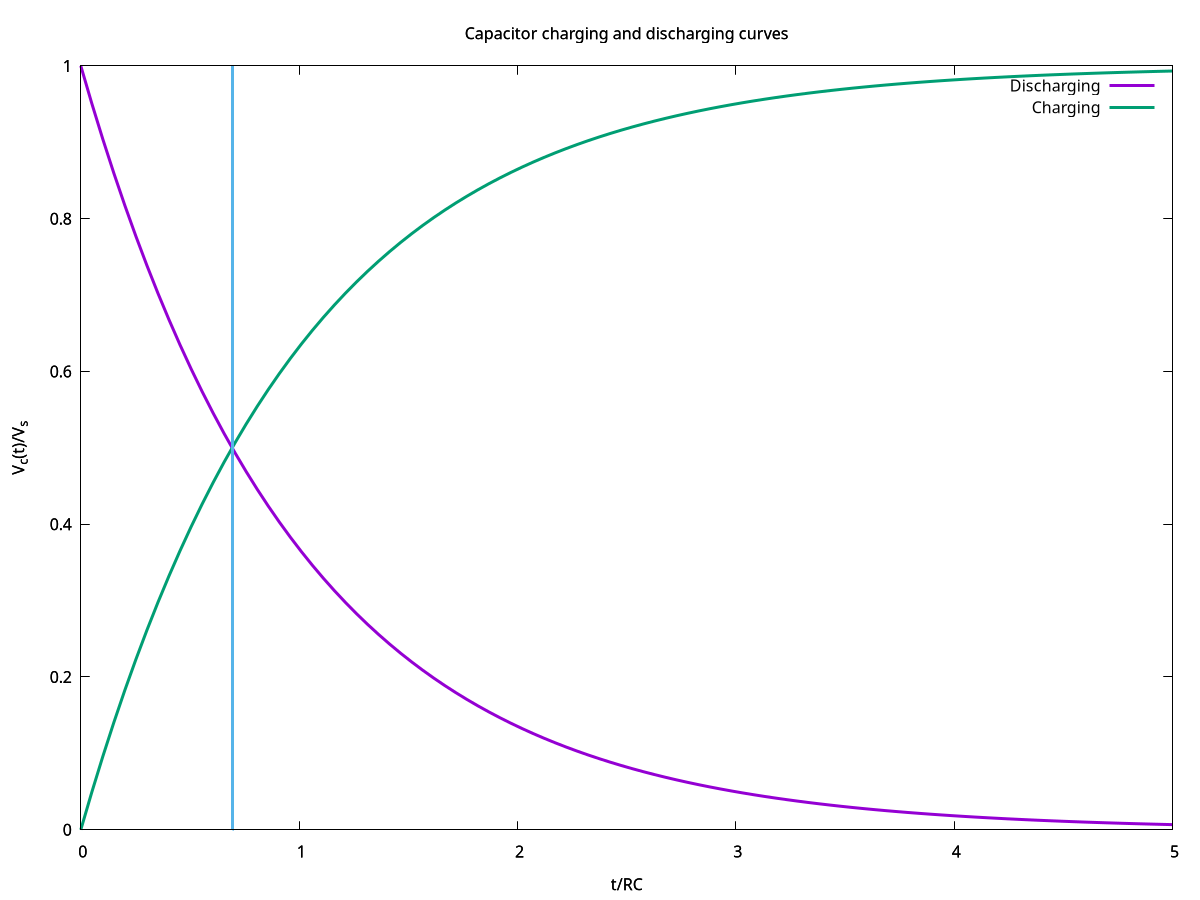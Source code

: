 set terminal postscript eps enhanced color
set output 'curves.eps'
set title "Capacitor charging and discharging curves"
set xlabel "t/RC"
set ylabel "V_c(t)/V_s"
set xrange [0:5]
set multiplot
plot exp(-x) title "Discharging" lw 3, 1-exp(-x) title "Charging" lw 3
set trange [0:1]
set parametric
plot log(2),t linecolor 3 lw 3title ""
unset multiplot
set output
